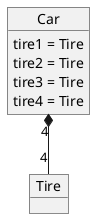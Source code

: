 @startuml 車
object Car {
  tire1 = Tire
  tire2 = Tire
  tire3 = Tire
  tire4 = Tire
}

object Tire

Car "4" *-- "4" Tire
@enduml


